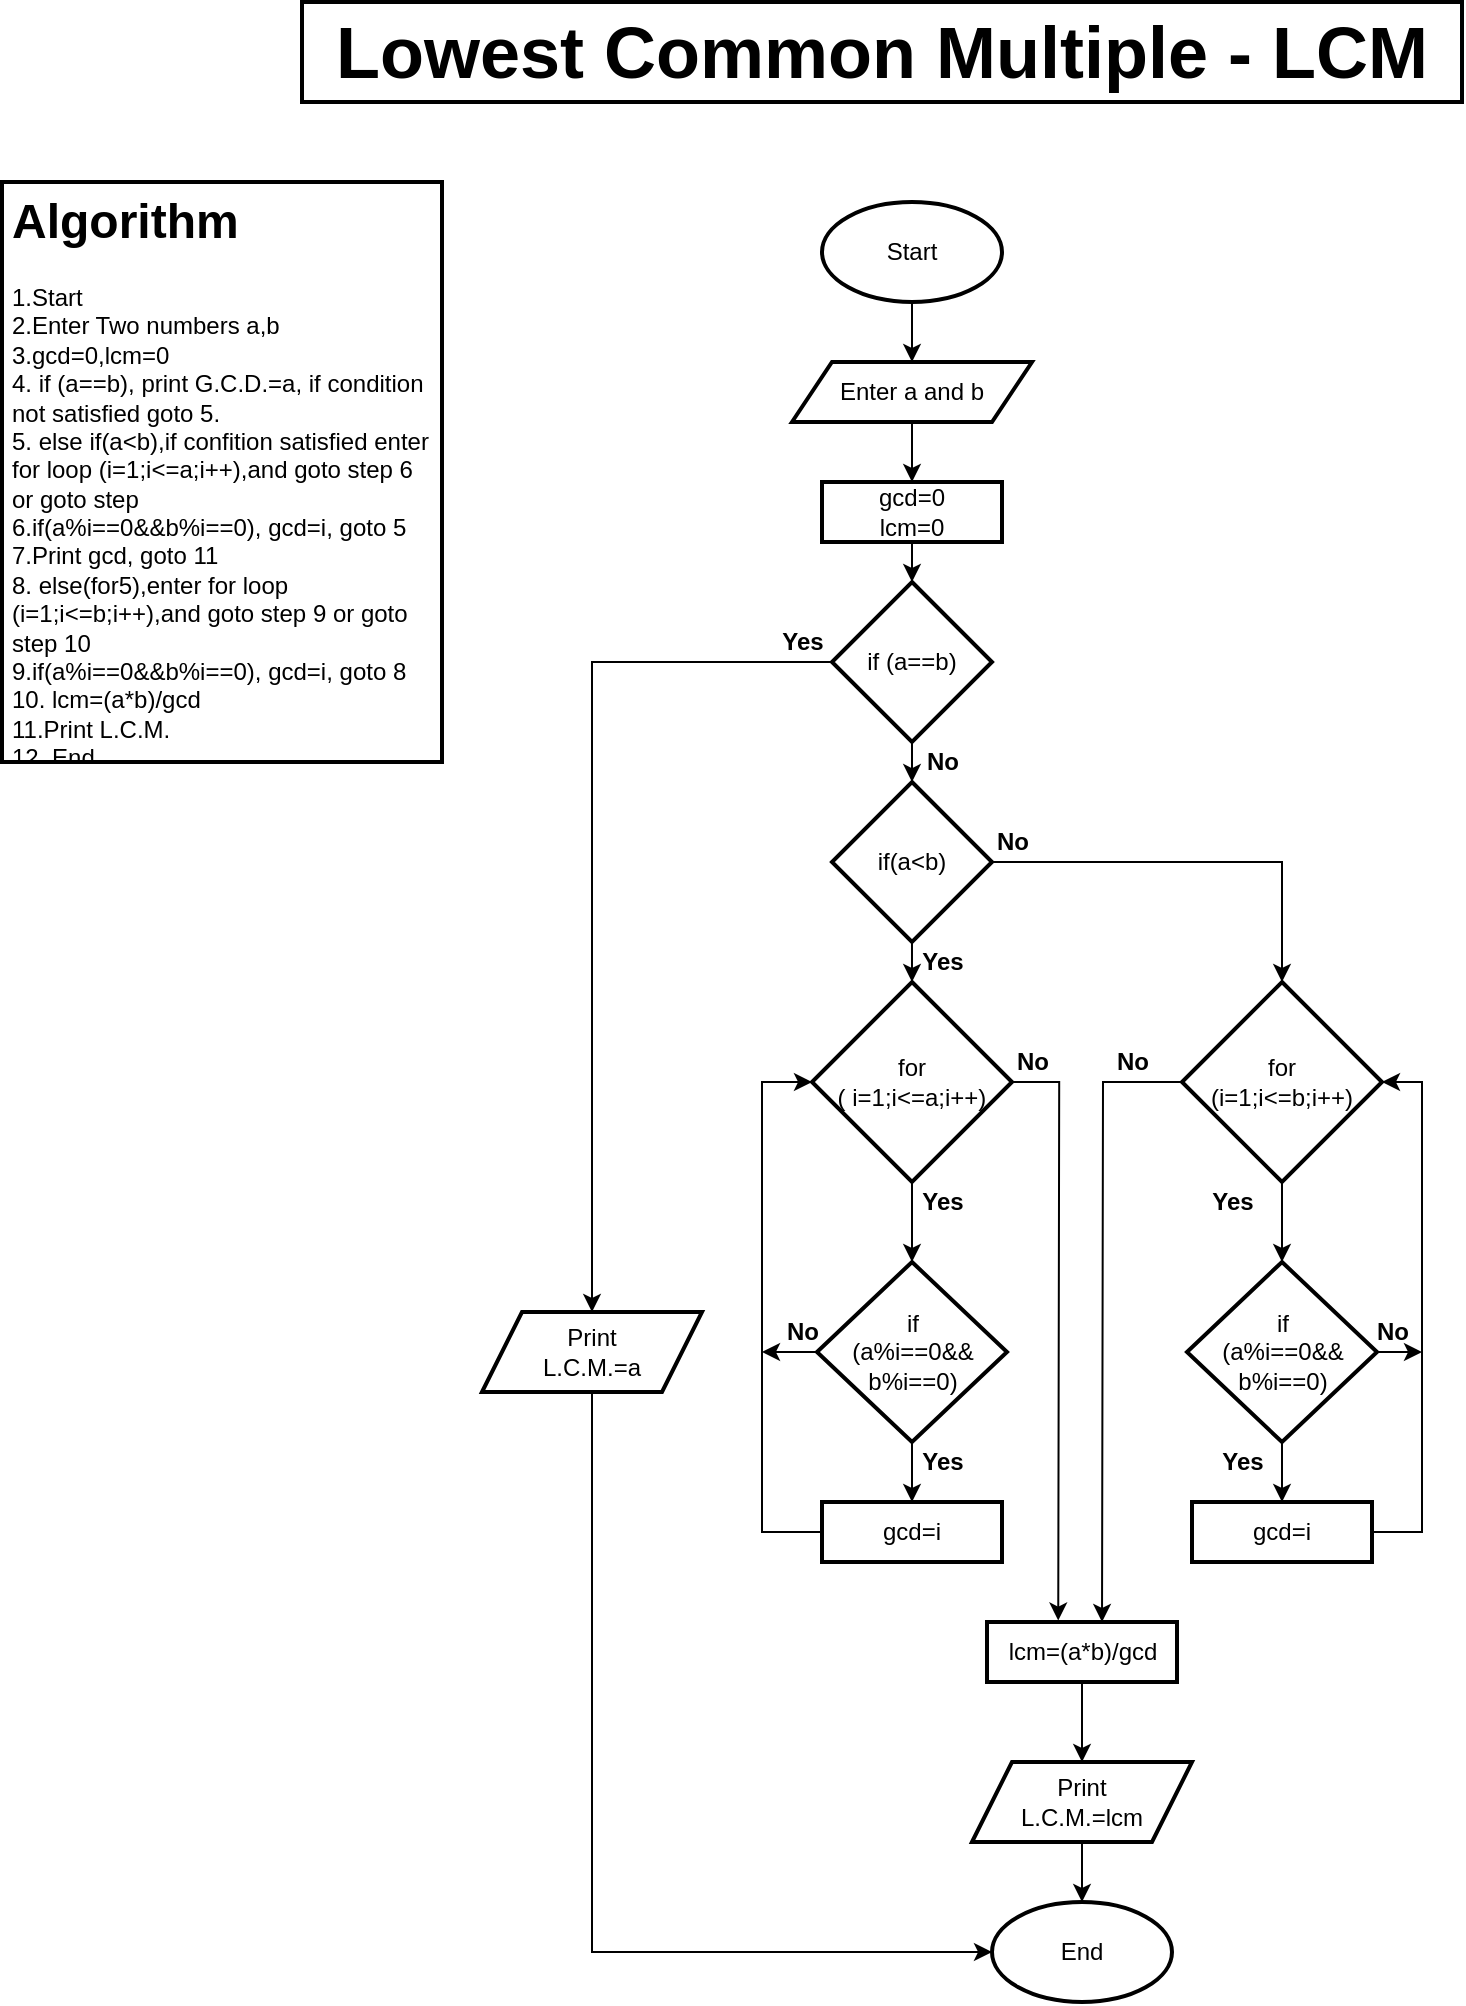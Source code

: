 <mxfile version="13.9.9" type="device"><diagram id="KmS5hTIbR6rdADcu8FGX" name="Page-1"><mxGraphModel dx="716" dy="413" grid="1" gridSize="10" guides="1" tooltips="1" connect="1" arrows="1" fold="1" page="1" pageScale="1" pageWidth="850" pageHeight="1100" background="#FFFFFF" math="0" shadow="0"><root><mxCell id="0"/><mxCell id="1" parent="0"/><mxCell id="RbEeU4XEClz6xyoc3G7l-1" value="&lt;font style=&quot;font-size: 36px&quot;&gt;Lowest Common Multiple - LCM&lt;/font&gt;" style="text;html=1;fillColor=none;align=center;verticalAlign=middle;whiteSpace=wrap;rounded=0;strokeColor=#000000;strokeWidth=2;fontStyle=1" vertex="1" parent="1"><mxGeometry x="400" y="70" width="580" height="50" as="geometry"/></mxCell><mxCell id="RbEeU4XEClz6xyoc3G7l-2" value="&lt;h1&gt;Algorithm&lt;/h1&gt;&lt;div&gt;1.Start&lt;/div&gt;&lt;div&gt;2.Enter Two numbers a,b&lt;/div&gt;&lt;div&gt;3.gcd=0,lcm=0&lt;/div&gt;&lt;div&gt;4. if (a==b), print G.C.D.=a, if condition not satisfied goto 5.&lt;/div&gt;&lt;div&gt;5. else if(a&amp;lt;b),if confition satisfied enter for loop (i=1;i&amp;lt;=a;i++),and goto step 6 or goto step&lt;/div&gt;&lt;div&gt;6.if(a%i==0&amp;amp;&amp;amp;b%i==0), gcd=i, goto 5&lt;/div&gt;&lt;div&gt;7.Print gcd, goto 11&lt;/div&gt;&lt;div&gt;8. else(for5),&lt;span&gt;enter for loop (i=1;i&amp;lt;=b;i++),and goto step 9 or goto step 10&lt;/span&gt;&lt;/div&gt;&lt;div&gt;9.if(a%i==0&amp;amp;&amp;amp;b%i==0), gcd=i, goto 8&lt;/div&gt;10. lcm=(a*b)/gcd&lt;br&gt;11.Print L.C.M.&lt;br&gt;12. End&lt;br&gt;&lt;div&gt;&lt;br&gt;&lt;/div&gt;" style="text;html=1;fillColor=none;spacing=5;spacingTop=-20;whiteSpace=wrap;overflow=hidden;rounded=0;strokeColor=#000000;strokeWidth=2;" vertex="1" parent="1"><mxGeometry x="250" y="160" width="220" height="290" as="geometry"/></mxCell><mxCell id="RbEeU4XEClz6xyoc3G7l-11" style="edgeStyle=orthogonalEdgeStyle;rounded=0;orthogonalLoop=1;jettySize=auto;html=1;exitX=0.5;exitY=1;exitDx=0;exitDy=0;entryX=0.5;entryY=0;entryDx=0;entryDy=0;" edge="1" parent="1" source="RbEeU4XEClz6xyoc3G7l-3" target="RbEeU4XEClz6xyoc3G7l-6"><mxGeometry relative="1" as="geometry"/></mxCell><mxCell id="RbEeU4XEClz6xyoc3G7l-3" value="Start" style="ellipse;whiteSpace=wrap;html=1;strokeColor=#000000;strokeWidth=2;" vertex="1" parent="1"><mxGeometry x="660" y="170" width="90" height="50" as="geometry"/></mxCell><mxCell id="RbEeU4XEClz6xyoc3G7l-4" value="End" style="ellipse;whiteSpace=wrap;html=1;strokeColor=#000000;strokeWidth=2;" vertex="1" parent="1"><mxGeometry x="745" y="1020" width="90" height="50" as="geometry"/></mxCell><mxCell id="RbEeU4XEClz6xyoc3G7l-12" style="edgeStyle=orthogonalEdgeStyle;rounded=0;orthogonalLoop=1;jettySize=auto;html=1;exitX=0.5;exitY=1;exitDx=0;exitDy=0;entryX=0.5;entryY=0;entryDx=0;entryDy=0;" edge="1" parent="1" source="RbEeU4XEClz6xyoc3G7l-6" target="RbEeU4XEClz6xyoc3G7l-8"><mxGeometry relative="1" as="geometry"/></mxCell><mxCell id="RbEeU4XEClz6xyoc3G7l-6" value="Enter a and b" style="shape=parallelogram;perimeter=parallelogramPerimeter;whiteSpace=wrap;html=1;fixedSize=1;strokeColor=#000000;strokeWidth=2;" vertex="1" parent="1"><mxGeometry x="645" y="250" width="120" height="30" as="geometry"/></mxCell><mxCell id="RbEeU4XEClz6xyoc3G7l-10" style="edgeStyle=orthogonalEdgeStyle;rounded=0;orthogonalLoop=1;jettySize=auto;html=1;exitX=0;exitY=0.5;exitDx=0;exitDy=0;entryX=0.5;entryY=0;entryDx=0;entryDy=0;" edge="1" parent="1" source="RbEeU4XEClz6xyoc3G7l-7" target="RbEeU4XEClz6xyoc3G7l-9"><mxGeometry relative="1" as="geometry"/></mxCell><mxCell id="RbEeU4XEClz6xyoc3G7l-14" style="edgeStyle=orthogonalEdgeStyle;rounded=0;orthogonalLoop=1;jettySize=auto;html=1;exitX=0.5;exitY=1;exitDx=0;exitDy=0;" edge="1" parent="1" source="RbEeU4XEClz6xyoc3G7l-7" target="RbEeU4XEClz6xyoc3G7l-15"><mxGeometry relative="1" as="geometry"><mxPoint x="705.286" y="480" as="targetPoint"/></mxGeometry></mxCell><mxCell id="RbEeU4XEClz6xyoc3G7l-7" value="if (a==b)" style="rhombus;whiteSpace=wrap;html=1;strokeColor=#000000;strokeWidth=2;" vertex="1" parent="1"><mxGeometry x="665" y="360" width="80" height="80" as="geometry"/></mxCell><mxCell id="RbEeU4XEClz6xyoc3G7l-13" style="edgeStyle=orthogonalEdgeStyle;rounded=0;orthogonalLoop=1;jettySize=auto;html=1;exitX=0.5;exitY=1;exitDx=0;exitDy=0;" edge="1" parent="1" source="RbEeU4XEClz6xyoc3G7l-8" target="RbEeU4XEClz6xyoc3G7l-7"><mxGeometry relative="1" as="geometry"/></mxCell><mxCell id="RbEeU4XEClz6xyoc3G7l-8" value="gcd=0&lt;br&gt;lcm=0" style="rounded=0;whiteSpace=wrap;html=1;strokeColor=#000000;strokeWidth=2;" vertex="1" parent="1"><mxGeometry x="660" y="310" width="90" height="30" as="geometry"/></mxCell><mxCell id="RbEeU4XEClz6xyoc3G7l-30" style="edgeStyle=orthogonalEdgeStyle;rounded=0;orthogonalLoop=1;jettySize=auto;html=1;exitX=0.5;exitY=1;exitDx=0;exitDy=0;entryX=0;entryY=0.5;entryDx=0;entryDy=0;" edge="1" parent="1" source="RbEeU4XEClz6xyoc3G7l-9" target="RbEeU4XEClz6xyoc3G7l-4"><mxGeometry relative="1" as="geometry"/></mxCell><mxCell id="RbEeU4XEClz6xyoc3G7l-9" value="Print&lt;br&gt;L.C.M.=a" style="shape=parallelogram;perimeter=parallelogramPerimeter;whiteSpace=wrap;html=1;fixedSize=1;strokeColor=#000000;strokeWidth=2;" vertex="1" parent="1"><mxGeometry x="490" y="725" width="110" height="40" as="geometry"/></mxCell><mxCell id="RbEeU4XEClz6xyoc3G7l-18" style="edgeStyle=orthogonalEdgeStyle;rounded=0;orthogonalLoop=1;jettySize=auto;html=1;exitX=1;exitY=0.5;exitDx=0;exitDy=0;entryX=0.5;entryY=0;entryDx=0;entryDy=0;" edge="1" parent="1" source="RbEeU4XEClz6xyoc3G7l-15" target="RbEeU4XEClz6xyoc3G7l-17"><mxGeometry relative="1" as="geometry"/></mxCell><mxCell id="RbEeU4XEClz6xyoc3G7l-19" style="edgeStyle=orthogonalEdgeStyle;rounded=0;orthogonalLoop=1;jettySize=auto;html=1;exitX=0.5;exitY=1;exitDx=0;exitDy=0;entryX=0.5;entryY=0;entryDx=0;entryDy=0;" edge="1" parent="1" source="RbEeU4XEClz6xyoc3G7l-15" target="RbEeU4XEClz6xyoc3G7l-16"><mxGeometry relative="1" as="geometry"/></mxCell><mxCell id="RbEeU4XEClz6xyoc3G7l-15" value="if(a&amp;lt;b)" style="rhombus;whiteSpace=wrap;html=1;strokeWidth=2;" vertex="1" parent="1"><mxGeometry x="664.996" y="460" width="80" height="80" as="geometry"/></mxCell><mxCell id="RbEeU4XEClz6xyoc3G7l-21" style="edgeStyle=orthogonalEdgeStyle;rounded=0;orthogonalLoop=1;jettySize=auto;html=1;exitX=0.5;exitY=1;exitDx=0;exitDy=0;" edge="1" parent="1" source="RbEeU4XEClz6xyoc3G7l-16" target="RbEeU4XEClz6xyoc3G7l-20"><mxGeometry relative="1" as="geometry"/></mxCell><mxCell id="RbEeU4XEClz6xyoc3G7l-60" style="edgeStyle=orthogonalEdgeStyle;rounded=0;orthogonalLoop=1;jettySize=auto;html=1;exitX=1;exitY=0.5;exitDx=0;exitDy=0;entryX=0.392;entryY=-0.018;entryDx=0;entryDy=0;entryPerimeter=0;" edge="1" parent="1" source="RbEeU4XEClz6xyoc3G7l-16"><mxGeometry relative="1" as="geometry"><mxPoint x="778.12" y="879.28" as="targetPoint"/></mxGeometry></mxCell><mxCell id="RbEeU4XEClz6xyoc3G7l-16" value="for&lt;br&gt;( i=1;i&amp;lt;=a;i++)" style="rhombus;whiteSpace=wrap;html=1;strokeColor=#000000;strokeWidth=2;" vertex="1" parent="1"><mxGeometry x="655" y="560" width="100" height="100" as="geometry"/></mxCell><mxCell id="RbEeU4XEClz6xyoc3G7l-37" style="edgeStyle=orthogonalEdgeStyle;rounded=0;orthogonalLoop=1;jettySize=auto;html=1;exitX=0.5;exitY=1;exitDx=0;exitDy=0;entryX=0.5;entryY=0;entryDx=0;entryDy=0;" edge="1" parent="1" source="RbEeU4XEClz6xyoc3G7l-17" target="RbEeU4XEClz6xyoc3G7l-36"><mxGeometry relative="1" as="geometry"/></mxCell><mxCell id="RbEeU4XEClz6xyoc3G7l-61" style="edgeStyle=orthogonalEdgeStyle;rounded=0;orthogonalLoop=1;jettySize=auto;html=1;exitX=0;exitY=0.5;exitDx=0;exitDy=0;entryX=0.591;entryY=0;entryDx=0;entryDy=0;entryPerimeter=0;" edge="1" parent="1" source="RbEeU4XEClz6xyoc3G7l-17"><mxGeometry relative="1" as="geometry"><mxPoint x="800.01" y="880" as="targetPoint"/></mxGeometry></mxCell><mxCell id="RbEeU4XEClz6xyoc3G7l-17" value="for &lt;br&gt;(i=1;i&amp;lt;=b;i++)" style="rhombus;whiteSpace=wrap;html=1;strokeColor=#000000;strokeWidth=2;" vertex="1" parent="1"><mxGeometry x="840" y="560" width="100" height="100" as="geometry"/></mxCell><mxCell id="RbEeU4XEClz6xyoc3G7l-43" style="edgeStyle=orthogonalEdgeStyle;rounded=0;orthogonalLoop=1;jettySize=auto;html=1;exitX=0.5;exitY=1;exitDx=0;exitDy=0;entryX=0.5;entryY=0;entryDx=0;entryDy=0;" edge="1" parent="1" source="RbEeU4XEClz6xyoc3G7l-20" target="RbEeU4XEClz6xyoc3G7l-25"><mxGeometry relative="1" as="geometry"/></mxCell><mxCell id="RbEeU4XEClz6xyoc3G7l-56" style="edgeStyle=orthogonalEdgeStyle;rounded=0;orthogonalLoop=1;jettySize=auto;html=1;exitX=0;exitY=0.5;exitDx=0;exitDy=0;" edge="1" parent="1" source="RbEeU4XEClz6xyoc3G7l-20"><mxGeometry relative="1" as="geometry"><mxPoint x="630" y="744.931" as="targetPoint"/></mxGeometry></mxCell><mxCell id="RbEeU4XEClz6xyoc3G7l-20" value="if&lt;br&gt;(a%i==0&amp;amp;&amp;amp;&lt;br&gt;b%i==0)" style="rhombus;whiteSpace=wrap;html=1;strokeColor=#000000;strokeWidth=2;" vertex="1" parent="1"><mxGeometry x="657.5" y="700" width="95" height="90" as="geometry"/></mxCell><mxCell id="RbEeU4XEClz6xyoc3G7l-44" style="edgeStyle=orthogonalEdgeStyle;rounded=0;orthogonalLoop=1;jettySize=auto;html=1;exitX=0;exitY=0.5;exitDx=0;exitDy=0;entryX=0;entryY=0.5;entryDx=0;entryDy=0;" edge="1" parent="1" source="RbEeU4XEClz6xyoc3G7l-25" target="RbEeU4XEClz6xyoc3G7l-16"><mxGeometry relative="1" as="geometry"><Array as="points"><mxPoint x="630" y="835"/><mxPoint x="630" y="610"/></Array></mxGeometry></mxCell><mxCell id="RbEeU4XEClz6xyoc3G7l-25" value="gcd=i" style="rounded=0;whiteSpace=wrap;html=1;strokeColor=#000000;strokeWidth=2;" vertex="1" parent="1"><mxGeometry x="660" y="820" width="90" height="30" as="geometry"/></mxCell><mxCell id="RbEeU4XEClz6xyoc3G7l-31" value="Yes" style="text;html=1;align=center;verticalAlign=middle;resizable=0;points=[];autosize=1;fontStyle=1" vertex="1" parent="1"><mxGeometry x="630" y="380" width="40" height="20" as="geometry"/></mxCell><mxCell id="RbEeU4XEClz6xyoc3G7l-32" value="&lt;b&gt;No&lt;/b&gt;" style="text;html=1;align=center;verticalAlign=middle;resizable=0;points=[];autosize=1;" vertex="1" parent="1"><mxGeometry x="705" y="440" width="30" height="20" as="geometry"/></mxCell><mxCell id="RbEeU4XEClz6xyoc3G7l-33" value="Yes" style="text;html=1;align=center;verticalAlign=middle;resizable=0;points=[];autosize=1;fontStyle=1" vertex="1" parent="1"><mxGeometry x="700" y="540" width="40" height="20" as="geometry"/></mxCell><mxCell id="RbEeU4XEClz6xyoc3G7l-34" value="&lt;b&gt;No&lt;/b&gt;" style="text;html=1;align=center;verticalAlign=middle;resizable=0;points=[];autosize=1;" vertex="1" parent="1"><mxGeometry x="740" y="480" width="30" height="20" as="geometry"/></mxCell><mxCell id="RbEeU4XEClz6xyoc3G7l-48" style="edgeStyle=orthogonalEdgeStyle;rounded=0;orthogonalLoop=1;jettySize=auto;html=1;exitX=0.5;exitY=1;exitDx=0;exitDy=0;entryX=0.5;entryY=0;entryDx=0;entryDy=0;" edge="1" parent="1" source="RbEeU4XEClz6xyoc3G7l-36" target="RbEeU4XEClz6xyoc3G7l-42"><mxGeometry relative="1" as="geometry"/></mxCell><mxCell id="RbEeU4XEClz6xyoc3G7l-57" style="edgeStyle=orthogonalEdgeStyle;rounded=0;orthogonalLoop=1;jettySize=auto;html=1;exitX=1;exitY=0.5;exitDx=0;exitDy=0;" edge="1" parent="1" source="RbEeU4XEClz6xyoc3G7l-36"><mxGeometry relative="1" as="geometry"><mxPoint x="960" y="744.931" as="targetPoint"/></mxGeometry></mxCell><mxCell id="RbEeU4XEClz6xyoc3G7l-36" value="if&lt;br&gt;(a%i==0&amp;amp;&amp;amp;&lt;br&gt;b%i==0)" style="rhombus;whiteSpace=wrap;html=1;strokeColor=#000000;strokeWidth=2;" vertex="1" parent="1"><mxGeometry x="842.5" y="700" width="95" height="90" as="geometry"/></mxCell><mxCell id="RbEeU4XEClz6xyoc3G7l-47" style="edgeStyle=orthogonalEdgeStyle;rounded=0;orthogonalLoop=1;jettySize=auto;html=1;exitX=1;exitY=0.5;exitDx=0;exitDy=0;entryX=1;entryY=0.5;entryDx=0;entryDy=0;" edge="1" parent="1" source="RbEeU4XEClz6xyoc3G7l-42" target="RbEeU4XEClz6xyoc3G7l-17"><mxGeometry relative="1" as="geometry"><Array as="points"><mxPoint x="960" y="835"/><mxPoint x="960" y="610"/></Array></mxGeometry></mxCell><mxCell id="RbEeU4XEClz6xyoc3G7l-42" value="gcd=i" style="rounded=0;whiteSpace=wrap;html=1;strokeColor=#000000;strokeWidth=2;" vertex="1" parent="1"><mxGeometry x="845" y="820" width="90" height="30" as="geometry"/></mxCell><mxCell id="RbEeU4XEClz6xyoc3G7l-49" value="Yes" style="text;html=1;align=center;verticalAlign=middle;resizable=0;points=[];autosize=1;fontStyle=1" vertex="1" parent="1"><mxGeometry x="700" y="660" width="40" height="20" as="geometry"/></mxCell><mxCell id="RbEeU4XEClz6xyoc3G7l-50" value="Yes" style="text;html=1;align=center;verticalAlign=middle;resizable=0;points=[];autosize=1;fontStyle=1" vertex="1" parent="1"><mxGeometry x="700" y="790" width="40" height="20" as="geometry"/></mxCell><mxCell id="RbEeU4XEClz6xyoc3G7l-51" value="Yes" style="text;html=1;align=center;verticalAlign=middle;resizable=0;points=[];autosize=1;fontStyle=1" vertex="1" parent="1"><mxGeometry x="850" y="790" width="40" height="20" as="geometry"/></mxCell><mxCell id="RbEeU4XEClz6xyoc3G7l-62" value="&lt;b&gt;No&lt;/b&gt;" style="text;html=1;align=center;verticalAlign=middle;resizable=0;points=[];autosize=1;" vertex="1" parent="1"><mxGeometry x="750" y="590" width="30" height="20" as="geometry"/></mxCell><mxCell id="RbEeU4XEClz6xyoc3G7l-63" value="&lt;b&gt;No&lt;/b&gt;" style="text;html=1;align=center;verticalAlign=middle;resizable=0;points=[];autosize=1;" vertex="1" parent="1"><mxGeometry x="800" y="590" width="30" height="20" as="geometry"/></mxCell><mxCell id="RbEeU4XEClz6xyoc3G7l-64" value="&lt;b&gt;No&lt;/b&gt;" style="text;html=1;align=center;verticalAlign=middle;resizable=0;points=[];autosize=1;" vertex="1" parent="1"><mxGeometry x="930" y="725" width="30" height="20" as="geometry"/></mxCell><mxCell id="RbEeU4XEClz6xyoc3G7l-65" value="&lt;b&gt;No&lt;/b&gt;" style="text;html=1;align=center;verticalAlign=middle;resizable=0;points=[];autosize=1;" vertex="1" parent="1"><mxGeometry x="635" y="725" width="30" height="20" as="geometry"/></mxCell><mxCell id="RbEeU4XEClz6xyoc3G7l-66" value="Yes" style="text;html=1;align=center;verticalAlign=middle;resizable=0;points=[];autosize=1;fontStyle=1" vertex="1" parent="1"><mxGeometry x="845" y="660" width="40" height="20" as="geometry"/></mxCell><mxCell id="RbEeU4XEClz6xyoc3G7l-71" style="edgeStyle=orthogonalEdgeStyle;rounded=0;orthogonalLoop=1;jettySize=auto;html=1;exitX=0.5;exitY=1;exitDx=0;exitDy=0;entryX=0.5;entryY=0;entryDx=0;entryDy=0;" edge="1" parent="1" source="RbEeU4XEClz6xyoc3G7l-69" target="RbEeU4XEClz6xyoc3G7l-70"><mxGeometry relative="1" as="geometry"/></mxCell><mxCell id="RbEeU4XEClz6xyoc3G7l-69" value="lcm=(a*b)/gcd" style="rounded=0;whiteSpace=wrap;html=1;strokeColor=#000000;strokeWidth=2;" vertex="1" parent="1"><mxGeometry x="742.5" y="880" width="95" height="30" as="geometry"/></mxCell><mxCell id="RbEeU4XEClz6xyoc3G7l-72" style="edgeStyle=orthogonalEdgeStyle;rounded=0;orthogonalLoop=1;jettySize=auto;html=1;exitX=0.5;exitY=1;exitDx=0;exitDy=0;" edge="1" parent="1" source="RbEeU4XEClz6xyoc3G7l-70" target="RbEeU4XEClz6xyoc3G7l-4"><mxGeometry relative="1" as="geometry"/></mxCell><mxCell id="RbEeU4XEClz6xyoc3G7l-70" value="Print&lt;br&gt;L.C.M.=lcm" style="shape=parallelogram;perimeter=parallelogramPerimeter;whiteSpace=wrap;html=1;fixedSize=1;strokeColor=#000000;strokeWidth=2;" vertex="1" parent="1"><mxGeometry x="735" y="950" width="110" height="40" as="geometry"/></mxCell></root></mxGraphModel></diagram></mxfile>
